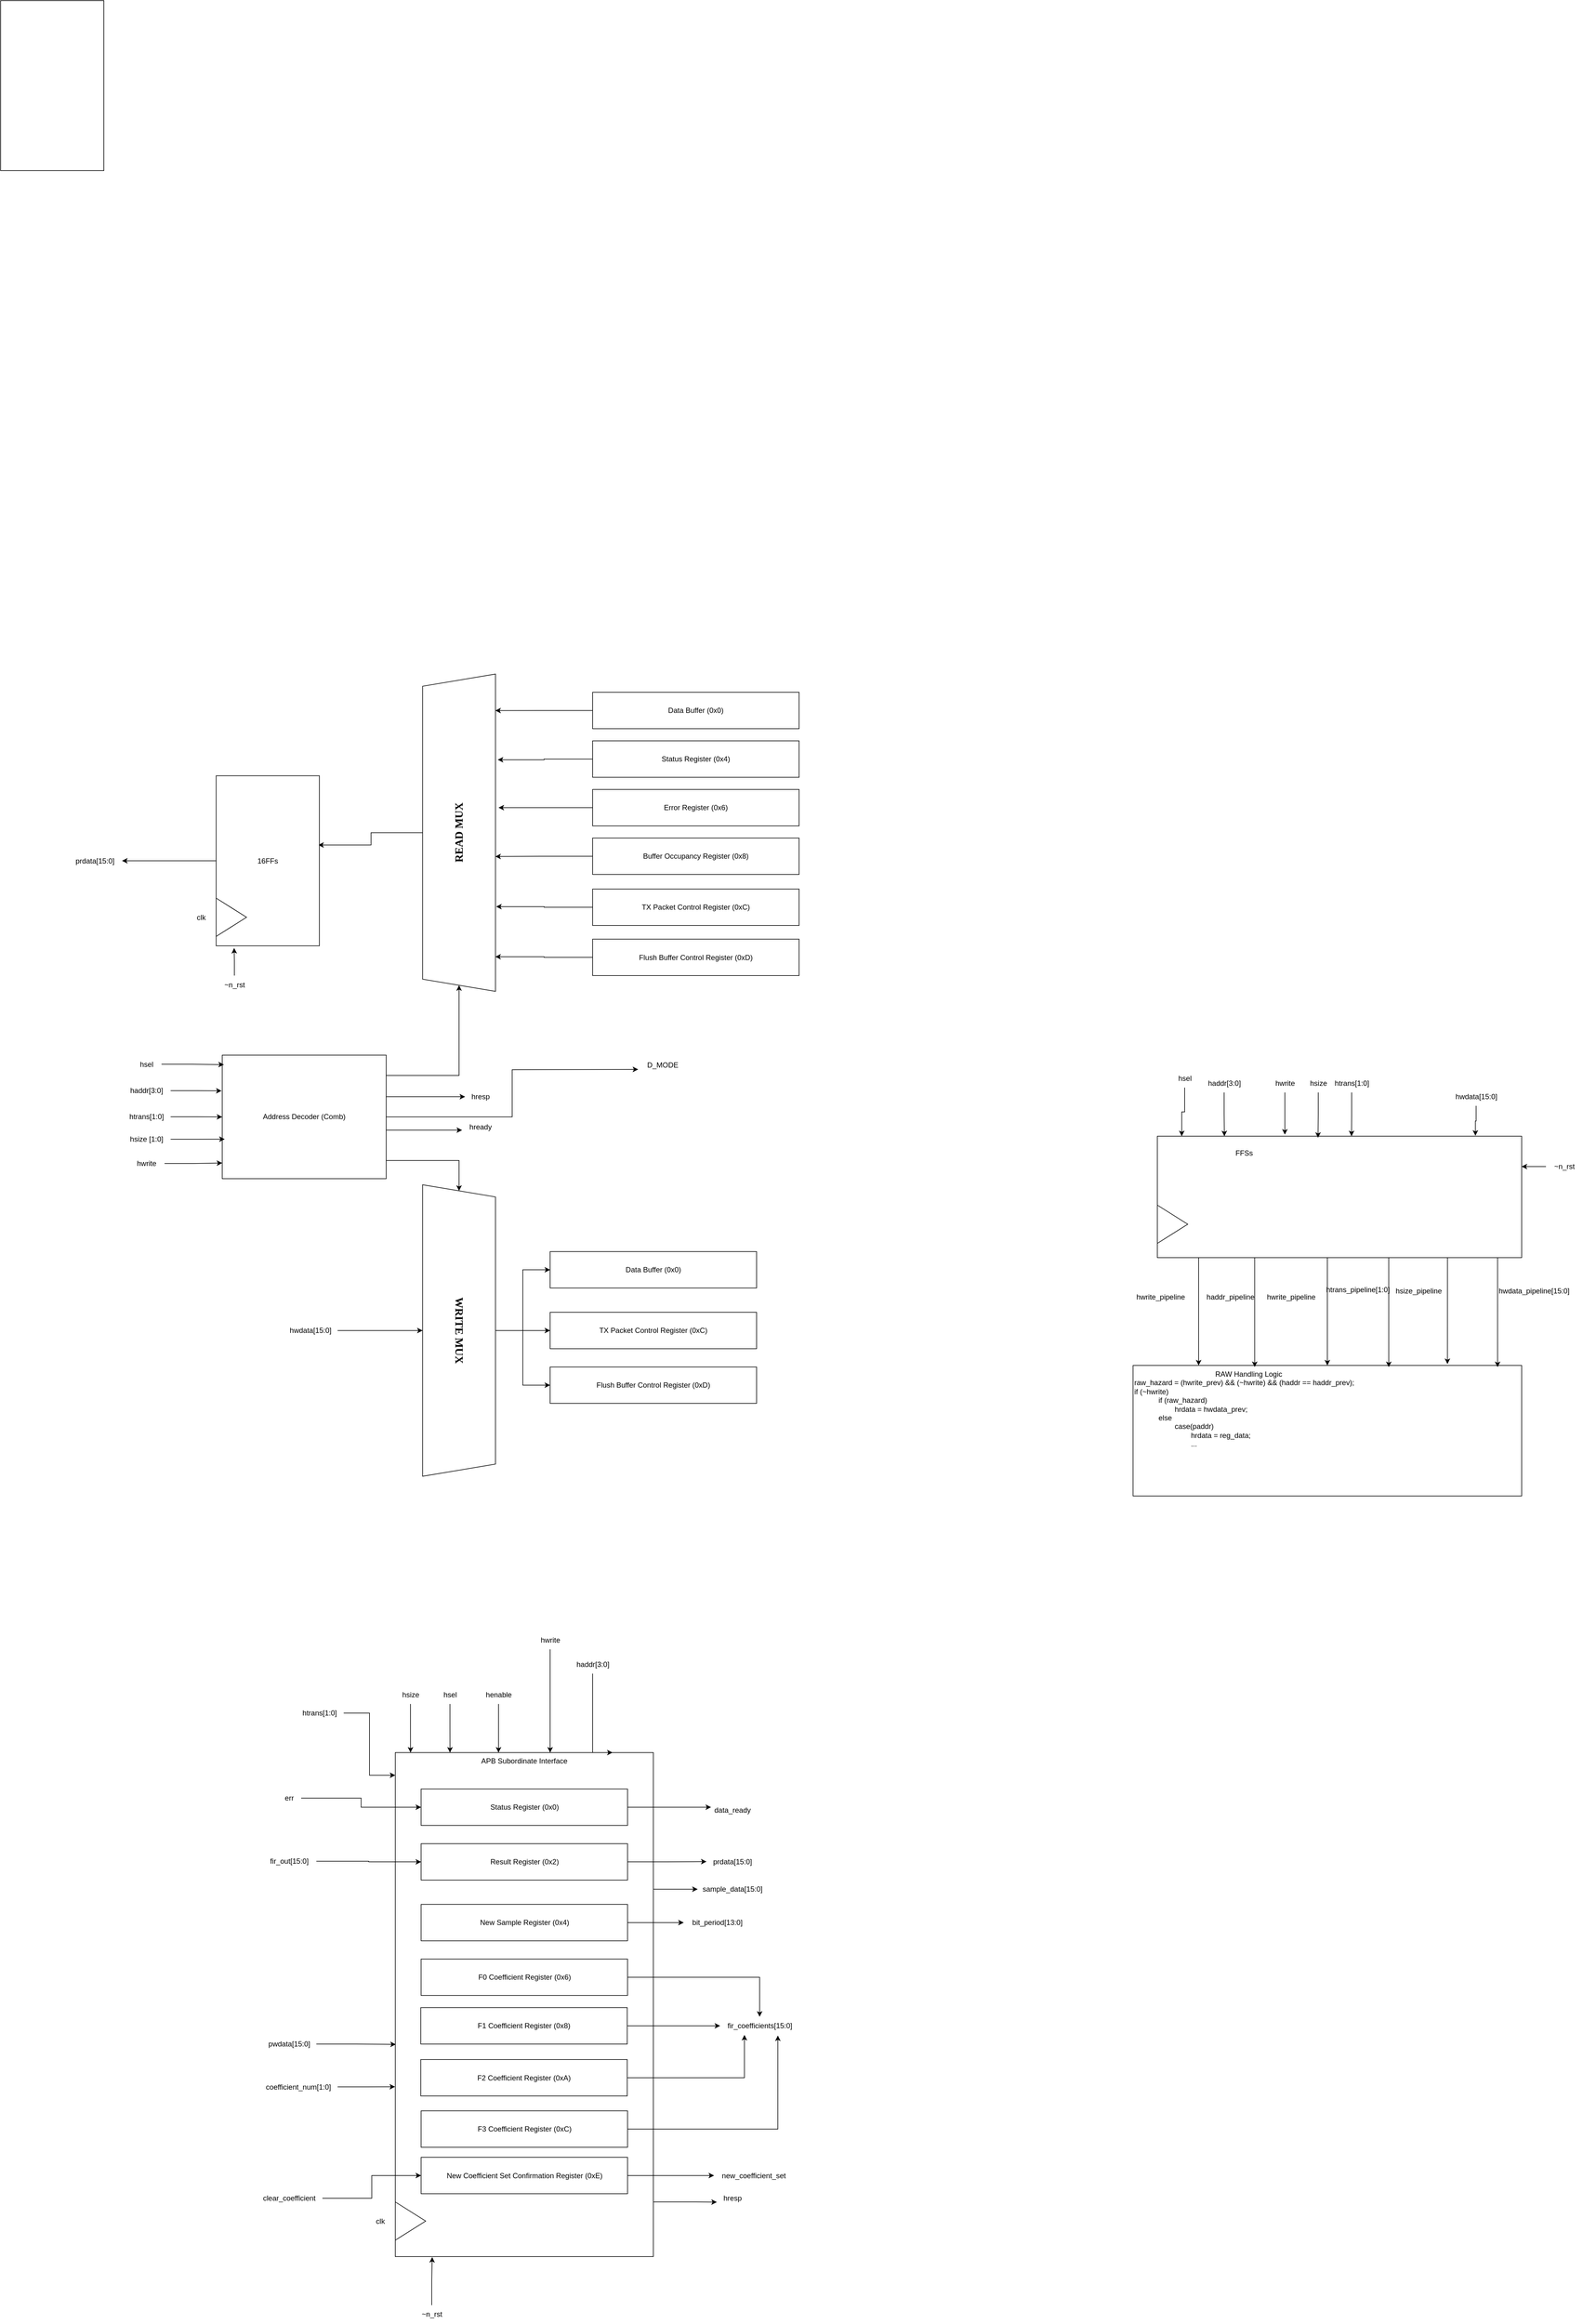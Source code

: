 <mxfile version="26.2.12">
  <diagram name="Page-1" id="CIUqX_opJBH0Y3FECrZX">
    <mxGraphModel dx="4217" dy="3662" grid="1" gridSize="10" guides="1" tooltips="1" connect="1" arrows="1" fold="1" page="1" pageScale="1" pageWidth="850" pageHeight="1100" math="0" shadow="0">
      <root>
        <mxCell id="0" />
        <mxCell id="1" parent="0" />
        <mxCell id="G8CcJ22ZuUgv6Y2YNMi4-1" value="clk" style="text;html=1;align=center;verticalAlign=middle;resizable=0;points=[];autosize=1;strokeColor=none;fillColor=none;" parent="1" vertex="1">
          <mxGeometry x="-1695" y="1971.5" width="40" height="30" as="geometry" />
        </mxCell>
        <mxCell id="G8CcJ22ZuUgv6Y2YNMi4-2" value="~n_rst" style="text;html=1;align=center;verticalAlign=middle;resizable=0;points=[];autosize=1;strokeColor=none;fillColor=none;" parent="1" vertex="1">
          <mxGeometry x="-1620" y="2125" width="60" height="30" as="geometry" />
        </mxCell>
        <mxCell id="G8CcJ22ZuUgv6Y2YNMi4-3" value="&lt;div&gt;APB Subordinate Interface&lt;/div&gt;" style="rounded=0;whiteSpace=wrap;html=1;align=center;verticalAlign=top;" parent="1" vertex="1">
          <mxGeometry x="-1650" y="1215" width="425" height="830" as="geometry" />
        </mxCell>
        <mxCell id="G8CcJ22ZuUgv6Y2YNMi4-4" value="" style="triangle;whiteSpace=wrap;html=1;" parent="1" vertex="1">
          <mxGeometry x="-1650" y="1955" width="50" height="63" as="geometry" />
        </mxCell>
        <mxCell id="G8CcJ22ZuUgv6Y2YNMi4-5" style="edgeStyle=orthogonalEdgeStyle;rounded=0;orthogonalLoop=1;jettySize=auto;html=1;entryX=0.143;entryY=1.001;entryDx=0;entryDy=0;entryPerimeter=0;" parent="1" source="G8CcJ22ZuUgv6Y2YNMi4-2" target="G8CcJ22ZuUgv6Y2YNMi4-3" edge="1">
          <mxGeometry relative="1" as="geometry" />
        </mxCell>
        <mxCell id="G8CcJ22ZuUgv6Y2YNMi4-6" value="Status Register (0x0)" style="rounded=0;whiteSpace=wrap;html=1;" parent="1" vertex="1">
          <mxGeometry x="-1607.5" y="1275" width="340" height="60" as="geometry" />
        </mxCell>
        <mxCell id="G8CcJ22ZuUgv6Y2YNMi4-7" value="Result Register (0x2)" style="rounded=0;whiteSpace=wrap;html=1;" parent="1" vertex="1">
          <mxGeometry x="-1607.5" y="1365" width="340" height="60" as="geometry" />
        </mxCell>
        <mxCell id="G8CcJ22ZuUgv6Y2YNMi4-8" style="edgeStyle=orthogonalEdgeStyle;rounded=0;orthogonalLoop=1;jettySize=auto;html=1;" parent="1" source="G8CcJ22ZuUgv6Y2YNMi4-9" target="G8CcJ22ZuUgv6Y2YNMi4-26" edge="1">
          <mxGeometry relative="1" as="geometry" />
        </mxCell>
        <mxCell id="G8CcJ22ZuUgv6Y2YNMi4-9" value="New Sample Register (0x4)" style="rounded=0;whiteSpace=wrap;html=1;" parent="1" vertex="1">
          <mxGeometry x="-1607.5" y="1465" width="340" height="60" as="geometry" />
        </mxCell>
        <mxCell id="G8CcJ22ZuUgv6Y2YNMi4-10" style="edgeStyle=orthogonalEdgeStyle;rounded=0;orthogonalLoop=1;jettySize=auto;html=1;" parent="1" source="G8CcJ22ZuUgv6Y2YNMi4-11" target="G8CcJ22ZuUgv6Y2YNMi4-27" edge="1">
          <mxGeometry relative="1" as="geometry" />
        </mxCell>
        <mxCell id="G8CcJ22ZuUgv6Y2YNMi4-11" value="F0 Coefficient Register (0x6)" style="rounded=0;whiteSpace=wrap;html=1;" parent="1" vertex="1">
          <mxGeometry x="-1607.5" y="1555" width="340" height="60" as="geometry" />
        </mxCell>
        <mxCell id="G8CcJ22ZuUgv6Y2YNMi4-12" style="edgeStyle=orthogonalEdgeStyle;rounded=0;orthogonalLoop=1;jettySize=auto;html=1;entryX=0;entryY=0.5;entryDx=0;entryDy=0;" parent="1" source="G8CcJ22ZuUgv6Y2YNMi4-13" target="G8CcJ22ZuUgv6Y2YNMi4-6" edge="1">
          <mxGeometry relative="1" as="geometry" />
        </mxCell>
        <mxCell id="G8CcJ22ZuUgv6Y2YNMi4-13" value="err" style="text;html=1;align=center;verticalAlign=middle;resizable=0;points=[];autosize=1;strokeColor=none;fillColor=none;" parent="1" vertex="1">
          <mxGeometry x="-1845" y="1275" width="40" height="30" as="geometry" />
        </mxCell>
        <mxCell id="G8CcJ22ZuUgv6Y2YNMi4-14" value="sample_data[15:0]" style="text;html=1;align=center;verticalAlign=middle;resizable=0;points=[];autosize=1;strokeColor=none;fillColor=none;" parent="1" vertex="1">
          <mxGeometry x="-1155" y="1425" width="120" height="30" as="geometry" />
        </mxCell>
        <mxCell id="G8CcJ22ZuUgv6Y2YNMi4-15" style="edgeStyle=orthogonalEdgeStyle;rounded=0;orthogonalLoop=1;jettySize=auto;html=1;entryX=0;entryY=0.5;entryDx=0;entryDy=0;" parent="1" source="G8CcJ22ZuUgv6Y2YNMi4-47" target="G8CcJ22ZuUgv6Y2YNMi4-7" edge="1">
          <mxGeometry relative="1" as="geometry">
            <mxPoint x="-1765" y="1410" as="sourcePoint" />
            <mxPoint x="-1685" y="1395" as="targetPoint" />
            <Array as="points" />
          </mxGeometry>
        </mxCell>
        <mxCell id="G8CcJ22ZuUgv6Y2YNMi4-16" value="hsel" style="text;html=1;align=center;verticalAlign=middle;resizable=0;points=[];autosize=1;strokeColor=none;fillColor=none;" parent="1" vertex="1">
          <mxGeometry x="-1585" y="1105" width="50" height="30" as="geometry" />
        </mxCell>
        <mxCell id="G8CcJ22ZuUgv6Y2YNMi4-17" value="haddr[3:0]" style="text;html=1;align=center;verticalAlign=middle;resizable=0;points=[];autosize=1;strokeColor=none;fillColor=none;" parent="1" vertex="1">
          <mxGeometry x="-1365" y="1055" width="80" height="30" as="geometry" />
        </mxCell>
        <mxCell id="G8CcJ22ZuUgv6Y2YNMi4-18" style="edgeStyle=orthogonalEdgeStyle;rounded=0;orthogonalLoop=1;jettySize=auto;html=1;" parent="1" source="G8CcJ22ZuUgv6Y2YNMi4-19" target="G8CcJ22ZuUgv6Y2YNMi4-3" edge="1">
          <mxGeometry relative="1" as="geometry">
            <Array as="points">
              <mxPoint x="-1480" y="1195" />
              <mxPoint x="-1480" y="1195" />
            </Array>
          </mxGeometry>
        </mxCell>
        <mxCell id="G8CcJ22ZuUgv6Y2YNMi4-19" value="henable" style="text;html=1;align=center;verticalAlign=middle;resizable=0;points=[];autosize=1;strokeColor=none;fillColor=none;" parent="1" vertex="1">
          <mxGeometry x="-1515" y="1105" width="70" height="30" as="geometry" />
        </mxCell>
        <mxCell id="G8CcJ22ZuUgv6Y2YNMi4-20" style="edgeStyle=orthogonalEdgeStyle;rounded=0;orthogonalLoop=1;jettySize=auto;html=1;" parent="1" source="G8CcJ22ZuUgv6Y2YNMi4-21" target="G8CcJ22ZuUgv6Y2YNMi4-3" edge="1">
          <mxGeometry relative="1" as="geometry">
            <Array as="points">
              <mxPoint x="-1395" y="1205" />
              <mxPoint x="-1395" y="1205" />
            </Array>
          </mxGeometry>
        </mxCell>
        <mxCell id="G8CcJ22ZuUgv6Y2YNMi4-21" value="hwrite" style="text;html=1;align=center;verticalAlign=middle;resizable=0;points=[];autosize=1;strokeColor=none;fillColor=none;" parent="1" vertex="1">
          <mxGeometry x="-1425" y="1015" width="60" height="30" as="geometry" />
        </mxCell>
        <mxCell id="G8CcJ22ZuUgv6Y2YNMi4-22" value="pwdata[15:0]" style="text;html=1;align=center;verticalAlign=middle;resizable=0;points=[];autosize=1;strokeColor=none;fillColor=none;" parent="1" vertex="1">
          <mxGeometry x="-1870" y="1680" width="90" height="30" as="geometry" />
        </mxCell>
        <mxCell id="G8CcJ22ZuUgv6Y2YNMi4-23" value="prdata[15:0]" style="text;html=1;align=center;verticalAlign=middle;resizable=0;points=[];autosize=1;strokeColor=none;fillColor=none;" parent="1" vertex="1">
          <mxGeometry x="-1140" y="1380" width="90" height="30" as="geometry" />
        </mxCell>
        <mxCell id="G8CcJ22ZuUgv6Y2YNMi4-24" value="hresp" style="text;html=1;align=center;verticalAlign=middle;resizable=0;points=[];autosize=1;strokeColor=none;fillColor=none;" parent="1" vertex="1">
          <mxGeometry x="-1120" y="1934" width="50" height="30" as="geometry" />
        </mxCell>
        <mxCell id="G8CcJ22ZuUgv6Y2YNMi4-25" value="data_ready" style="text;html=1;align=center;verticalAlign=middle;resizable=0;points=[];autosize=1;strokeColor=none;fillColor=none;" parent="1" vertex="1">
          <mxGeometry x="-1135" y="1295" width="80" height="30" as="geometry" />
        </mxCell>
        <mxCell id="G8CcJ22ZuUgv6Y2YNMi4-26" value="bit_period[13:0]" style="text;html=1;align=center;verticalAlign=middle;resizable=0;points=[];autosize=1;strokeColor=none;fillColor=none;" parent="1" vertex="1">
          <mxGeometry x="-1175" y="1480" width="110" height="30" as="geometry" />
        </mxCell>
        <mxCell id="G8CcJ22ZuUgv6Y2YNMi4-27" value="fir_coefficients[15:0]" style="text;html=1;align=center;verticalAlign=middle;resizable=0;points=[];autosize=1;strokeColor=none;fillColor=none;" parent="1" vertex="1">
          <mxGeometry x="-1115" y="1650" width="130" height="30" as="geometry" />
        </mxCell>
        <mxCell id="G8CcJ22ZuUgv6Y2YNMi4-28" style="edgeStyle=orthogonalEdgeStyle;rounded=0;orthogonalLoop=1;jettySize=auto;html=1;entryX=0.842;entryY=0;entryDx=0;entryDy=0;entryPerimeter=0;" parent="1" source="G8CcJ22ZuUgv6Y2YNMi4-17" target="G8CcJ22ZuUgv6Y2YNMi4-3" edge="1">
          <mxGeometry relative="1" as="geometry">
            <Array as="points">
              <mxPoint x="-1325" y="1215" />
            </Array>
          </mxGeometry>
        </mxCell>
        <mxCell id="G8CcJ22ZuUgv6Y2YNMi4-29" style="edgeStyle=orthogonalEdgeStyle;rounded=0;orthogonalLoop=1;jettySize=auto;html=1;entryX=0.212;entryY=0;entryDx=0;entryDy=0;entryPerimeter=0;" parent="1" source="G8CcJ22ZuUgv6Y2YNMi4-16" target="G8CcJ22ZuUgv6Y2YNMi4-3" edge="1">
          <mxGeometry relative="1" as="geometry" />
        </mxCell>
        <mxCell id="G8CcJ22ZuUgv6Y2YNMi4-30" style="edgeStyle=orthogonalEdgeStyle;rounded=0;orthogonalLoop=1;jettySize=auto;html=1;exitX=1;exitY=0.5;exitDx=0;exitDy=0;entryX=0.063;entryY=0.333;entryDx=0;entryDy=0;entryPerimeter=0;" parent="1" source="G8CcJ22ZuUgv6Y2YNMi4-6" target="G8CcJ22ZuUgv6Y2YNMi4-25" edge="1">
          <mxGeometry relative="1" as="geometry">
            <mxPoint x="-1267.5" y="1675" as="sourcePoint" />
          </mxGeometry>
        </mxCell>
        <mxCell id="G8CcJ22ZuUgv6Y2YNMi4-31" style="edgeStyle=orthogonalEdgeStyle;rounded=0;orthogonalLoop=1;jettySize=auto;html=1;exitX=1;exitY=1;exitDx=0;exitDy=0;entryX=-0.009;entryY=0.71;entryDx=0;entryDy=0;entryPerimeter=0;" parent="1" source="G8CcJ22ZuUgv6Y2YNMi4-3" target="G8CcJ22ZuUgv6Y2YNMi4-24" edge="1">
          <mxGeometry relative="1" as="geometry">
            <Array as="points">
              <mxPoint x="-1225" y="1955" />
              <mxPoint x="-1155" y="1955" />
            </Array>
          </mxGeometry>
        </mxCell>
        <mxCell id="G8CcJ22ZuUgv6Y2YNMi4-32" style="edgeStyle=orthogonalEdgeStyle;rounded=0;orthogonalLoop=1;jettySize=auto;html=1;exitX=1;exitY=0.5;exitDx=0;exitDy=0;entryX=0.028;entryY=0.486;entryDx=0;entryDy=0;entryPerimeter=0;" parent="1" source="G8CcJ22ZuUgv6Y2YNMi4-7" target="G8CcJ22ZuUgv6Y2YNMi4-23" edge="1">
          <mxGeometry relative="1" as="geometry" />
        </mxCell>
        <mxCell id="G8CcJ22ZuUgv6Y2YNMi4-33" style="edgeStyle=orthogonalEdgeStyle;rounded=0;orthogonalLoop=1;jettySize=auto;html=1;" parent="1" source="G8CcJ22ZuUgv6Y2YNMi4-34" target="G8CcJ22ZuUgv6Y2YNMi4-27" edge="1">
          <mxGeometry relative="1" as="geometry" />
        </mxCell>
        <mxCell id="G8CcJ22ZuUgv6Y2YNMi4-34" value="F1 Coefficient Register (0x8)" style="rounded=0;whiteSpace=wrap;html=1;" parent="1" vertex="1">
          <mxGeometry x="-1608" y="1635" width="340" height="60" as="geometry" />
        </mxCell>
        <mxCell id="G8CcJ22ZuUgv6Y2YNMi4-35" style="edgeStyle=orthogonalEdgeStyle;rounded=0;orthogonalLoop=1;jettySize=auto;html=1;" parent="1" source="G8CcJ22ZuUgv6Y2YNMi4-36" target="G8CcJ22ZuUgv6Y2YNMi4-27" edge="1">
          <mxGeometry relative="1" as="geometry">
            <mxPoint x="-1085" y="1685" as="targetPoint" />
            <Array as="points">
              <mxPoint x="-1075" y="1751" />
            </Array>
          </mxGeometry>
        </mxCell>
        <mxCell id="G8CcJ22ZuUgv6Y2YNMi4-36" value="F2 Coefficient Register (0xA)" style="rounded=0;whiteSpace=wrap;html=1;" parent="1" vertex="1">
          <mxGeometry x="-1608" y="1720.5" width="340" height="60" as="geometry" />
        </mxCell>
        <mxCell id="G8CcJ22ZuUgv6Y2YNMi4-37" value="F3 Coefficient Register (0xC)" style="rounded=0;whiteSpace=wrap;html=1;" parent="1" vertex="1">
          <mxGeometry x="-1607.5" y="1805" width="340" height="60" as="geometry" />
        </mxCell>
        <mxCell id="G8CcJ22ZuUgv6Y2YNMi4-38" style="edgeStyle=orthogonalEdgeStyle;rounded=0;orthogonalLoop=1;jettySize=auto;html=1;" parent="1" source="G8CcJ22ZuUgv6Y2YNMi4-39" target="G8CcJ22ZuUgv6Y2YNMi4-51" edge="1">
          <mxGeometry relative="1" as="geometry">
            <mxPoint x="-1135" y="1911.5" as="targetPoint" />
          </mxGeometry>
        </mxCell>
        <mxCell id="G8CcJ22ZuUgv6Y2YNMi4-39" value="New Coefficient Set Confirmation Register (0xE)" style="rounded=0;whiteSpace=wrap;html=1;" parent="1" vertex="1">
          <mxGeometry x="-1607.5" y="1881.5" width="340" height="60" as="geometry" />
        </mxCell>
        <mxCell id="G8CcJ22ZuUgv6Y2YNMi4-40" value="hsize" style="text;html=1;align=center;verticalAlign=middle;resizable=0;points=[];autosize=1;strokeColor=none;fillColor=none;" parent="1" vertex="1">
          <mxGeometry x="-1650" y="1105" width="50" height="30" as="geometry" />
        </mxCell>
        <mxCell id="G8CcJ22ZuUgv6Y2YNMi4-41" style="edgeStyle=orthogonalEdgeStyle;rounded=0;orthogonalLoop=1;jettySize=auto;html=1;entryX=0.059;entryY=0;entryDx=0;entryDy=0;entryPerimeter=0;" parent="1" source="G8CcJ22ZuUgv6Y2YNMi4-40" target="G8CcJ22ZuUgv6Y2YNMi4-3" edge="1">
          <mxGeometry relative="1" as="geometry" />
        </mxCell>
        <mxCell id="G8CcJ22ZuUgv6Y2YNMi4-42" value="htrans[1:0]" style="text;html=1;align=center;verticalAlign=middle;resizable=0;points=[];autosize=1;strokeColor=none;fillColor=none;" parent="1" vertex="1">
          <mxGeometry x="-1815" y="1135" width="80" height="30" as="geometry" />
        </mxCell>
        <mxCell id="G8CcJ22ZuUgv6Y2YNMi4-43" style="edgeStyle=orthogonalEdgeStyle;rounded=0;orthogonalLoop=1;jettySize=auto;html=1;entryX=0;entryY=0.045;entryDx=0;entryDy=0;entryPerimeter=0;" parent="1" source="G8CcJ22ZuUgv6Y2YNMi4-42" target="G8CcJ22ZuUgv6Y2YNMi4-3" edge="1">
          <mxGeometry relative="1" as="geometry" />
        </mxCell>
        <mxCell id="G8CcJ22ZuUgv6Y2YNMi4-46" style="edgeStyle=orthogonalEdgeStyle;rounded=0;orthogonalLoop=1;jettySize=auto;html=1;entryX=0.731;entryY=1.033;entryDx=0;entryDy=0;entryPerimeter=0;" parent="1" source="G8CcJ22ZuUgv6Y2YNMi4-37" target="G8CcJ22ZuUgv6Y2YNMi4-27" edge="1">
          <mxGeometry relative="1" as="geometry" />
        </mxCell>
        <mxCell id="G8CcJ22ZuUgv6Y2YNMi4-47" value="fir_out[15:0]" style="text;html=1;align=center;verticalAlign=middle;resizable=0;points=[];autosize=1;strokeColor=none;fillColor=none;" parent="1" vertex="1">
          <mxGeometry x="-1870" y="1379" width="90" height="30" as="geometry" />
        </mxCell>
        <mxCell id="G8CcJ22ZuUgv6Y2YNMi4-48" value="coefficient_num[1:0]" style="text;html=1;align=center;verticalAlign=middle;resizable=0;points=[];autosize=1;strokeColor=none;fillColor=none;" parent="1" vertex="1">
          <mxGeometry x="-1875" y="1750.5" width="130" height="30" as="geometry" />
        </mxCell>
        <mxCell id="G8CcJ22ZuUgv6Y2YNMi4-49" style="edgeStyle=orthogonalEdgeStyle;rounded=0;orthogonalLoop=1;jettySize=auto;html=1;entryX=0;entryY=0.5;entryDx=0;entryDy=0;" parent="1" source="G8CcJ22ZuUgv6Y2YNMi4-50" target="G8CcJ22ZuUgv6Y2YNMi4-39" edge="1">
          <mxGeometry relative="1" as="geometry" />
        </mxCell>
        <mxCell id="G8CcJ22ZuUgv6Y2YNMi4-50" value="clear_coefficient" style="text;html=1;align=center;verticalAlign=middle;resizable=0;points=[];autosize=1;strokeColor=none;fillColor=none;" parent="1" vertex="1">
          <mxGeometry x="-1880" y="1934" width="110" height="30" as="geometry" />
        </mxCell>
        <mxCell id="G8CcJ22ZuUgv6Y2YNMi4-51" value="new_coefficient_set" style="text;html=1;align=center;verticalAlign=middle;resizable=0;points=[];autosize=1;strokeColor=none;fillColor=none;" parent="1" vertex="1">
          <mxGeometry x="-1125" y="1896.5" width="130" height="30" as="geometry" />
        </mxCell>
        <mxCell id="G8CcJ22ZuUgv6Y2YNMi4-52" style="edgeStyle=orthogonalEdgeStyle;rounded=0;orthogonalLoop=1;jettySize=auto;html=1;entryX=-0.001;entryY=0.663;entryDx=0;entryDy=0;entryPerimeter=0;" parent="1" source="G8CcJ22ZuUgv6Y2YNMi4-48" target="G8CcJ22ZuUgv6Y2YNMi4-3" edge="1">
          <mxGeometry relative="1" as="geometry" />
        </mxCell>
        <mxCell id="G8CcJ22ZuUgv6Y2YNMi4-53" style="edgeStyle=orthogonalEdgeStyle;rounded=0;orthogonalLoop=1;jettySize=auto;html=1;entryX=0.002;entryY=0.579;entryDx=0;entryDy=0;entryPerimeter=0;" parent="1" source="G8CcJ22ZuUgv6Y2YNMi4-22" target="G8CcJ22ZuUgv6Y2YNMi4-3" edge="1">
          <mxGeometry relative="1" as="geometry" />
        </mxCell>
        <mxCell id="G8CcJ22ZuUgv6Y2YNMi4-54" style="edgeStyle=orthogonalEdgeStyle;rounded=0;orthogonalLoop=1;jettySize=auto;html=1;exitX=1;exitY=0.25;exitDx=0;exitDy=0;entryX=0.025;entryY=0.5;entryDx=0;entryDy=0;entryPerimeter=0;" parent="1" source="G8CcJ22ZuUgv6Y2YNMi4-3" target="G8CcJ22ZuUgv6Y2YNMi4-14" edge="1">
          <mxGeometry relative="1" as="geometry">
            <Array as="points">
              <mxPoint x="-1225" y="1440" />
            </Array>
          </mxGeometry>
        </mxCell>
        <mxCell id="G8CcJ22ZuUgv6Y2YNMi4-55" value="&lt;span style=&quot;white-space: pre;&quot;&gt;&#x9;&lt;/span&gt;&lt;span style=&quot;white-space: pre;&quot;&gt;&#x9;&lt;/span&gt;&lt;span style=&quot;white-space: pre;&quot;&gt;&#x9;&lt;/span&gt;&lt;span style=&quot;white-space: pre;&quot;&gt;&#x9;&lt;/span&gt;&lt;span style=&quot;white-space: pre;&quot;&gt;&#x9;&lt;/span&gt;RAW Handling Logic&lt;div&gt;raw_hazard = (hwrite_prev) &amp;amp;&amp;amp; (~hwrite) &amp;amp;&amp;amp; (haddr == haddr_prev);&lt;br&gt;&lt;/div&gt;&lt;div&gt;if (~hwrite)&lt;/div&gt;&lt;blockquote style=&quot;margin: 0 0 0 40px; border: none; padding: 0px;&quot;&gt;&lt;div&gt;if (raw_hazard)&lt;/div&gt;&lt;div&gt;&lt;span style=&quot;white-space: pre;&quot;&gt;&#x9;&lt;/span&gt;hrdata = hwdata_prev;&lt;/div&gt;&lt;div&gt;else&amp;nbsp;&lt;/div&gt;&lt;div&gt;&lt;span style=&quot;white-space: pre;&quot;&gt;&#x9;&lt;/span&gt;case(paddr)&amp;nbsp;&lt;/div&gt;&lt;div&gt;&lt;span style=&quot;white-space: pre;&quot;&gt;&#x9;&lt;/span&gt;&lt;span style=&quot;white-space: pre;&quot;&gt;&#x9;&lt;/span&gt;hrdata = reg_data;&lt;br&gt;&lt;/div&gt;&lt;div&gt;&lt;span style=&quot;white-space: pre;&quot;&gt;&#x9;&lt;/span&gt;&lt;span style=&quot;white-space: pre;&quot;&gt;&#x9;&lt;/span&gt;...&lt;br&gt;&lt;/div&gt;&lt;/blockquote&gt;" style="rounded=0;whiteSpace=wrap;html=1;verticalAlign=top;align=left;" parent="1" vertex="1">
          <mxGeometry x="-435" y="577.5" width="640" height="215" as="geometry" />
        </mxCell>
        <mxCell id="G8CcJ22ZuUgv6Y2YNMi4-56" style="edgeStyle=orthogonalEdgeStyle;rounded=0;orthogonalLoop=1;jettySize=auto;html=1;exitX=0.25;exitY=1;exitDx=0;exitDy=0;" parent="1" source="G8CcJ22ZuUgv6Y2YNMi4-58" target="G8CcJ22ZuUgv6Y2YNMi4-55" edge="1">
          <mxGeometry relative="1" as="geometry">
            <Array as="points">
              <mxPoint x="-327" y="400" />
            </Array>
          </mxGeometry>
        </mxCell>
        <mxCell id="G8CcJ22ZuUgv6Y2YNMi4-57" style="edgeStyle=orthogonalEdgeStyle;rounded=0;orthogonalLoop=1;jettySize=auto;html=1;exitX=0.5;exitY=1;exitDx=0;exitDy=0;entryX=0.5;entryY=0;entryDx=0;entryDy=0;" parent="1" source="G8CcJ22ZuUgv6Y2YNMi4-58" target="G8CcJ22ZuUgv6Y2YNMi4-55" edge="1">
          <mxGeometry relative="1" as="geometry">
            <Array as="points">
              <mxPoint x="-115" y="400" />
            </Array>
          </mxGeometry>
        </mxCell>
        <mxCell id="G8CcJ22ZuUgv6Y2YNMi4-58" value="&lt;span style=&quot;white-space: pre;&quot;&gt;&#x9;&lt;/span&gt;&lt;div&gt;&lt;span style=&quot;white-space: pre;&quot;&gt;&#x9;&lt;/span&gt;&lt;span style=&quot;white-space: pre;&quot;&gt;&#x9;&lt;/span&gt;&amp;nbsp; &amp;nbsp; &amp;nbsp; &amp;nbsp; &amp;nbsp; &amp;nbsp; &amp;nbsp; &amp;nbsp; &amp;nbsp; &amp;nbsp; &amp;nbsp; FFSs&lt;div&gt;&lt;span style=&quot;white-space: pre;&quot;&gt;&#x9;&lt;/span&gt;&lt;br&gt;&lt;/div&gt;&lt;/div&gt;" style="rounded=0;whiteSpace=wrap;html=1;verticalAlign=top;align=left;" parent="1" vertex="1">
          <mxGeometry x="-395" y="200" width="600" height="200" as="geometry" />
        </mxCell>
        <mxCell id="G8CcJ22ZuUgv6Y2YNMi4-59" value="" style="triangle;whiteSpace=wrap;html=1;" parent="1" vertex="1">
          <mxGeometry x="-395" y="313.5" width="50" height="63" as="geometry" />
        </mxCell>
        <mxCell id="G8CcJ22ZuUgv6Y2YNMi4-60" style="edgeStyle=orthogonalEdgeStyle;rounded=0;orthogonalLoop=1;jettySize=auto;html=1;entryX=1;entryY=0.25;entryDx=0;entryDy=0;" parent="1" source="G8CcJ22ZuUgv6Y2YNMi4-61" target="G8CcJ22ZuUgv6Y2YNMi4-58" edge="1">
          <mxGeometry relative="1" as="geometry">
            <mxPoint x="16" y="204.5" as="targetPoint" />
          </mxGeometry>
        </mxCell>
        <mxCell id="G8CcJ22ZuUgv6Y2YNMi4-61" value="~n_rst" style="text;html=1;align=center;verticalAlign=middle;resizable=0;points=[];autosize=1;strokeColor=none;fillColor=none;" parent="1" vertex="1">
          <mxGeometry x="245" y="235" width="60" height="30" as="geometry" />
        </mxCell>
        <mxCell id="G8CcJ22ZuUgv6Y2YNMi4-62" style="edgeStyle=orthogonalEdgeStyle;rounded=0;orthogonalLoop=1;jettySize=auto;html=1;exitX=0.75;exitY=1;exitDx=0;exitDy=0;entryX=0.313;entryY=0.012;entryDx=0;entryDy=0;entryPerimeter=0;" parent="1" source="G8CcJ22ZuUgv6Y2YNMi4-58" target="G8CcJ22ZuUgv6Y2YNMi4-55" edge="1">
          <mxGeometry relative="1" as="geometry">
            <mxPoint x="-235" y="568" as="targetPoint" />
            <Array as="points">
              <mxPoint x="-235" y="400" />
            </Array>
          </mxGeometry>
        </mxCell>
        <mxCell id="G8CcJ22ZuUgv6Y2YNMi4-63" value="hwrite_pipeline" style="text;html=1;align=center;verticalAlign=middle;resizable=0;points=[];autosize=1;strokeColor=none;fillColor=none;" parent="1" vertex="1">
          <mxGeometry x="-440" y="450" width="100" height="30" as="geometry" />
        </mxCell>
        <mxCell id="G8CcJ22ZuUgv6Y2YNMi4-64" value="haddr_pipeline" style="text;html=1;align=center;verticalAlign=middle;resizable=0;points=[];autosize=1;strokeColor=none;fillColor=none;" parent="1" vertex="1">
          <mxGeometry x="-325" y="450" width="100" height="30" as="geometry" />
        </mxCell>
        <mxCell id="G8CcJ22ZuUgv6Y2YNMi4-65" style="edgeStyle=orthogonalEdgeStyle;rounded=0;orthogonalLoop=1;jettySize=auto;html=1;entryX=0.873;entryY=-0.004;entryDx=0;entryDy=0;entryPerimeter=0;" parent="1" source="G8CcJ22ZuUgv6Y2YNMi4-66" target="G8CcJ22ZuUgv6Y2YNMi4-58" edge="1">
          <mxGeometry relative="1" as="geometry">
            <mxPoint x="-135" y="190" as="targetPoint" />
          </mxGeometry>
        </mxCell>
        <mxCell id="G8CcJ22ZuUgv6Y2YNMi4-66" value="hwdata[15:0]" style="text;html=1;align=center;verticalAlign=middle;resizable=0;points=[];autosize=1;strokeColor=none;fillColor=none;" parent="1" vertex="1">
          <mxGeometry x="85" y="120" width="90" height="30" as="geometry" />
        </mxCell>
        <mxCell id="G8CcJ22ZuUgv6Y2YNMi4-67" style="edgeStyle=orthogonalEdgeStyle;rounded=0;orthogonalLoop=1;jettySize=auto;html=1;exitX=0.75;exitY=1;exitDx=0;exitDy=0;entryX=0.938;entryY=0.013;entryDx=0;entryDy=0;entryPerimeter=0;" parent="1" source="G8CcJ22ZuUgv6Y2YNMi4-58" target="G8CcJ22ZuUgv6Y2YNMi4-55" edge="1">
          <mxGeometry relative="1" as="geometry">
            <mxPoint x="165" y="560" as="targetPoint" />
            <Array as="points">
              <mxPoint x="165" y="400" />
            </Array>
          </mxGeometry>
        </mxCell>
        <mxCell id="G8CcJ22ZuUgv6Y2YNMi4-68" value="hwdata_pipeline[15:0]" style="text;html=1;align=center;verticalAlign=middle;resizable=0;points=[];autosize=1;strokeColor=none;fillColor=none;" parent="1" vertex="1">
          <mxGeometry x="155" y="440" width="140" height="30" as="geometry" />
        </mxCell>
        <mxCell id="G8CcJ22ZuUgv6Y2YNMi4-69" value="hsel" style="text;html=1;align=center;verticalAlign=middle;resizable=0;points=[];autosize=1;strokeColor=none;fillColor=none;" parent="1" vertex="1">
          <mxGeometry x="-375" y="90" width="50" height="30" as="geometry" />
        </mxCell>
        <mxCell id="G8CcJ22ZuUgv6Y2YNMi4-70" style="edgeStyle=orthogonalEdgeStyle;rounded=0;orthogonalLoop=1;jettySize=auto;html=1;entryX=0.067;entryY=0;entryDx=0;entryDy=0;entryPerimeter=0;" parent="1" source="G8CcJ22ZuUgv6Y2YNMi4-69" target="G8CcJ22ZuUgv6Y2YNMi4-58" edge="1">
          <mxGeometry relative="1" as="geometry" />
        </mxCell>
        <mxCell id="G8CcJ22ZuUgv6Y2YNMi4-71" value="haddr[3:0]" style="text;html=1;align=center;verticalAlign=middle;resizable=0;points=[];autosize=1;strokeColor=none;fillColor=none;" parent="1" vertex="1">
          <mxGeometry x="-325" y="98" width="80" height="30" as="geometry" />
        </mxCell>
        <mxCell id="G8CcJ22ZuUgv6Y2YNMi4-72" value="hwrite" style="text;html=1;align=center;verticalAlign=middle;resizable=0;points=[];autosize=1;strokeColor=none;fillColor=none;" parent="1" vertex="1">
          <mxGeometry x="-215" y="98" width="60" height="30" as="geometry" />
        </mxCell>
        <mxCell id="G8CcJ22ZuUgv6Y2YNMi4-73" value="hsize" style="text;html=1;align=center;verticalAlign=middle;resizable=0;points=[];autosize=1;strokeColor=none;fillColor=none;" parent="1" vertex="1">
          <mxGeometry x="-155" y="98" width="50" height="30" as="geometry" />
        </mxCell>
        <mxCell id="G8CcJ22ZuUgv6Y2YNMi4-74" value="htrans[1:0]" style="text;html=1;align=center;verticalAlign=middle;resizable=0;points=[];autosize=1;strokeColor=none;fillColor=none;" parent="1" vertex="1">
          <mxGeometry x="-115" y="98" width="80" height="30" as="geometry" />
        </mxCell>
        <mxCell id="G8CcJ22ZuUgv6Y2YNMi4-75" style="edgeStyle=orthogonalEdgeStyle;rounded=0;orthogonalLoop=1;jettySize=auto;html=1;entryX=0.533;entryY=0;entryDx=0;entryDy=0;entryPerimeter=0;" parent="1" source="G8CcJ22ZuUgv6Y2YNMi4-74" target="G8CcJ22ZuUgv6Y2YNMi4-58" edge="1">
          <mxGeometry relative="1" as="geometry" />
        </mxCell>
        <mxCell id="G8CcJ22ZuUgv6Y2YNMi4-76" style="edgeStyle=orthogonalEdgeStyle;rounded=0;orthogonalLoop=1;jettySize=auto;html=1;entryX=0.441;entryY=0.013;entryDx=0;entryDy=0;entryPerimeter=0;" parent="1" source="G8CcJ22ZuUgv6Y2YNMi4-73" target="G8CcJ22ZuUgv6Y2YNMi4-58" edge="1">
          <mxGeometry relative="1" as="geometry" />
        </mxCell>
        <mxCell id="G8CcJ22ZuUgv6Y2YNMi4-77" style="edgeStyle=orthogonalEdgeStyle;rounded=0;orthogonalLoop=1;jettySize=auto;html=1;entryX=0.35;entryY=-0.013;entryDx=0;entryDy=0;entryPerimeter=0;" parent="1" source="G8CcJ22ZuUgv6Y2YNMi4-72" target="G8CcJ22ZuUgv6Y2YNMi4-58" edge="1">
          <mxGeometry relative="1" as="geometry" />
        </mxCell>
        <mxCell id="G8CcJ22ZuUgv6Y2YNMi4-78" style="edgeStyle=orthogonalEdgeStyle;rounded=0;orthogonalLoop=1;jettySize=auto;html=1;entryX=0.184;entryY=0;entryDx=0;entryDy=0;entryPerimeter=0;" parent="1" source="G8CcJ22ZuUgv6Y2YNMi4-71" target="G8CcJ22ZuUgv6Y2YNMi4-58" edge="1">
          <mxGeometry relative="1" as="geometry" />
        </mxCell>
        <mxCell id="G8CcJ22ZuUgv6Y2YNMi4-79" value="hwrite_pipeline" style="text;html=1;align=center;verticalAlign=middle;resizable=0;points=[];autosize=1;strokeColor=none;fillColor=none;" parent="1" vertex="1">
          <mxGeometry x="-225" y="450" width="100" height="30" as="geometry" />
        </mxCell>
        <mxCell id="G8CcJ22ZuUgv6Y2YNMi4-80" value="htrans_pipeline[1:0]" style="text;html=1;align=center;verticalAlign=middle;resizable=0;points=[];autosize=1;strokeColor=none;fillColor=none;" parent="1" vertex="1">
          <mxGeometry x="-130" y="438" width="130" height="30" as="geometry" />
        </mxCell>
        <mxCell id="G8CcJ22ZuUgv6Y2YNMi4-81" style="edgeStyle=orthogonalEdgeStyle;rounded=0;orthogonalLoop=1;jettySize=auto;html=1;exitX=0.75;exitY=1;exitDx=0;exitDy=0;entryX=0.658;entryY=0.013;entryDx=0;entryDy=0;entryPerimeter=0;" parent="1" source="G8CcJ22ZuUgv6Y2YNMi4-58" target="G8CcJ22ZuUgv6Y2YNMi4-55" edge="1">
          <mxGeometry relative="1" as="geometry">
            <Array as="points">
              <mxPoint x="-14" y="400" />
            </Array>
          </mxGeometry>
        </mxCell>
        <mxCell id="G8CcJ22ZuUgv6Y2YNMi4-82" value="hsize_pipeline" style="text;html=1;align=center;verticalAlign=middle;resizable=0;points=[];autosize=1;strokeColor=none;fillColor=none;" parent="1" vertex="1">
          <mxGeometry x="-15" y="440" width="100" height="30" as="geometry" />
        </mxCell>
        <mxCell id="G8CcJ22ZuUgv6Y2YNMi4-83" style="edgeStyle=orthogonalEdgeStyle;rounded=0;orthogonalLoop=1;jettySize=auto;html=1;exitX=0.75;exitY=1;exitDx=0;exitDy=0;entryX=0.809;entryY=-0.011;entryDx=0;entryDy=0;entryPerimeter=0;" parent="1" source="G8CcJ22ZuUgv6Y2YNMi4-58" target="G8CcJ22ZuUgv6Y2YNMi4-55" edge="1">
          <mxGeometry relative="1" as="geometry">
            <Array as="points">
              <mxPoint x="83" y="400" />
            </Array>
          </mxGeometry>
        </mxCell>
        <mxCell id="QHRbs6eN2zpw3UnOuxiN-14" style="edgeStyle=orthogonalEdgeStyle;rounded=0;orthogonalLoop=1;jettySize=auto;html=1;entryX=0;entryY=0.5;entryDx=0;entryDy=0;" edge="1" parent="1" source="QHRbs6eN2zpw3UnOuxiN-1" target="QHRbs6eN2zpw3UnOuxiN-17">
          <mxGeometry relative="1" as="geometry">
            <mxPoint x="-1550" y="56.5" as="targetPoint" />
            <Array as="points">
              <mxPoint x="-1545" y="100" />
            </Array>
          </mxGeometry>
        </mxCell>
        <mxCell id="QHRbs6eN2zpw3UnOuxiN-15" style="edgeStyle=orthogonalEdgeStyle;rounded=0;orthogonalLoop=1;jettySize=auto;html=1;exitX=1;exitY=0.75;exitDx=0;exitDy=0;entryX=0;entryY=0.5;entryDx=0;entryDy=0;" edge="1" parent="1" source="QHRbs6eN2zpw3UnOuxiN-1" target="QHRbs6eN2zpw3UnOuxiN-59">
          <mxGeometry relative="1" as="geometry">
            <mxPoint x="-1550" y="246.5" as="targetPoint" />
            <Array as="points">
              <mxPoint x="-1665" y="240" />
              <mxPoint x="-1545" y="240" />
            </Array>
          </mxGeometry>
        </mxCell>
        <mxCell id="QHRbs6eN2zpw3UnOuxiN-103" style="edgeStyle=orthogonalEdgeStyle;rounded=0;orthogonalLoop=1;jettySize=auto;html=1;exitX=1;exitY=0.25;exitDx=0;exitDy=0;" edge="1" parent="1" source="QHRbs6eN2zpw3UnOuxiN-1" target="QHRbs6eN2zpw3UnOuxiN-105">
          <mxGeometry relative="1" as="geometry">
            <mxPoint x="-1480" y="116.824" as="targetPoint" />
            <Array as="points">
              <mxPoint x="-1665" y="135" />
            </Array>
          </mxGeometry>
        </mxCell>
        <mxCell id="QHRbs6eN2zpw3UnOuxiN-104" style="edgeStyle=orthogonalEdgeStyle;rounded=0;orthogonalLoop=1;jettySize=auto;html=1;exitX=1;exitY=0.75;exitDx=0;exitDy=0;" edge="1" parent="1" source="QHRbs6eN2zpw3UnOuxiN-1" target="QHRbs6eN2zpw3UnOuxiN-106">
          <mxGeometry relative="1" as="geometry">
            <mxPoint x="-1470" y="219.176" as="targetPoint" />
            <Array as="points">
              <mxPoint x="-1665" y="190" />
            </Array>
          </mxGeometry>
        </mxCell>
        <mxCell id="QHRbs6eN2zpw3UnOuxiN-107" style="edgeStyle=orthogonalEdgeStyle;rounded=0;orthogonalLoop=1;jettySize=auto;html=1;" edge="1" parent="1" source="QHRbs6eN2zpw3UnOuxiN-1">
          <mxGeometry relative="1" as="geometry">
            <mxPoint x="-1250" y="90" as="targetPoint" />
          </mxGeometry>
        </mxCell>
        <mxCell id="QHRbs6eN2zpw3UnOuxiN-1" value="Address Decoder (Comb)" style="whiteSpace=wrap;html=1;" vertex="1" parent="1">
          <mxGeometry x="-1935" y="66.5" width="270" height="203.5" as="geometry" />
        </mxCell>
        <mxCell id="QHRbs6eN2zpw3UnOuxiN-2" value="haddr[3:0]" style="text;html=1;align=center;verticalAlign=middle;resizable=0;points=[];autosize=1;strokeColor=none;fillColor=none;" vertex="1" parent="1">
          <mxGeometry x="-2100" y="110" width="80" height="30" as="geometry" />
        </mxCell>
        <mxCell id="QHRbs6eN2zpw3UnOuxiN-4" value="hsize [1:0]" style="text;html=1;align=center;verticalAlign=middle;resizable=0;points=[];autosize=1;strokeColor=none;fillColor=none;" vertex="1" parent="1">
          <mxGeometry x="-2100" y="190" width="80" height="30" as="geometry" />
        </mxCell>
        <mxCell id="QHRbs6eN2zpw3UnOuxiN-99" style="edgeStyle=orthogonalEdgeStyle;rounded=0;orthogonalLoop=1;jettySize=auto;html=1;" edge="1" parent="1" source="QHRbs6eN2zpw3UnOuxiN-5" target="QHRbs6eN2zpw3UnOuxiN-1">
          <mxGeometry relative="1" as="geometry" />
        </mxCell>
        <mxCell id="QHRbs6eN2zpw3UnOuxiN-5" value="htrans[1:0]" style="text;html=1;align=center;verticalAlign=middle;resizable=0;points=[];autosize=1;strokeColor=none;fillColor=none;" vertex="1" parent="1">
          <mxGeometry x="-2100" y="153" width="80" height="30" as="geometry" />
        </mxCell>
        <mxCell id="QHRbs6eN2zpw3UnOuxiN-6" value="hsel" style="text;html=1;align=center;verticalAlign=middle;resizable=0;points=[];autosize=1;strokeColor=none;fillColor=none;" vertex="1" parent="1">
          <mxGeometry x="-2085" y="66.5" width="50" height="30" as="geometry" />
        </mxCell>
        <mxCell id="QHRbs6eN2zpw3UnOuxiN-7" value="hwrite" style="text;html=1;align=center;verticalAlign=middle;resizable=0;points=[];autosize=1;strokeColor=none;fillColor=none;" vertex="1" parent="1">
          <mxGeometry x="-2090" y="230" width="60" height="30" as="geometry" />
        </mxCell>
        <mxCell id="QHRbs6eN2zpw3UnOuxiN-36" style="edgeStyle=orthogonalEdgeStyle;rounded=0;orthogonalLoop=1;jettySize=auto;html=1;entryX=0.989;entryY=0.407;entryDx=0;entryDy=0;entryPerimeter=0;" edge="1" parent="1" source="QHRbs6eN2zpw3UnOuxiN-17" target="QHRbs6eN2zpw3UnOuxiN-49">
          <mxGeometry relative="1" as="geometry">
            <mxPoint x="-1770" y="-278.5" as="targetPoint" />
          </mxGeometry>
        </mxCell>
        <mxCell id="QHRbs6eN2zpw3UnOuxiN-17" value="READ MUX" style="shape=trapezoid;perimeter=trapezoidPerimeter;whiteSpace=wrap;html=1;fixedSize=1;rotation=-90;fontSize=18;fontStyle=1;fontFamily=Verdana;" vertex="1" parent="1">
          <mxGeometry x="-1806.25" y="-359.75" width="522.5" height="120" as="geometry" />
        </mxCell>
        <mxCell id="QHRbs6eN2zpw3UnOuxiN-18" value="Data Buffer (0x0)" style="rounded=0;whiteSpace=wrap;html=1;" vertex="1" parent="1">
          <mxGeometry x="-1325" y="-531" width="340" height="60" as="geometry" />
        </mxCell>
        <mxCell id="QHRbs6eN2zpw3UnOuxiN-19" value="Status Register (0x4)" style="rounded=0;whiteSpace=wrap;html=1;" vertex="1" parent="1">
          <mxGeometry x="-1325" y="-451" width="340" height="60" as="geometry" />
        </mxCell>
        <mxCell id="QHRbs6eN2zpw3UnOuxiN-87" style="edgeStyle=orthogonalEdgeStyle;rounded=0;orthogonalLoop=1;jettySize=auto;html=1;" edge="1" parent="1" source="QHRbs6eN2zpw3UnOuxiN-20">
          <mxGeometry relative="1" as="geometry">
            <mxPoint x="-1480" y="-341" as="targetPoint" />
          </mxGeometry>
        </mxCell>
        <mxCell id="QHRbs6eN2zpw3UnOuxiN-20" value="Error Register (0x6)" style="rounded=0;whiteSpace=wrap;html=1;" vertex="1" parent="1">
          <mxGeometry x="-1325" y="-371" width="340" height="60" as="geometry" />
        </mxCell>
        <mxCell id="QHRbs6eN2zpw3UnOuxiN-21" value="Buffer Occupancy Register (0x8)" style="rounded=0;whiteSpace=wrap;html=1;" vertex="1" parent="1">
          <mxGeometry x="-1325" y="-291" width="340" height="60" as="geometry" />
        </mxCell>
        <mxCell id="QHRbs6eN2zpw3UnOuxiN-24" value="TX Packet Control Register (0xC)" style="rounded=0;whiteSpace=wrap;html=1;" vertex="1" parent="1">
          <mxGeometry x="-1325" y="-207" width="340" height="60" as="geometry" />
        </mxCell>
        <mxCell id="QHRbs6eN2zpw3UnOuxiN-25" value="Flush Buffer Control Register (0xD)" style="rounded=0;whiteSpace=wrap;html=1;" vertex="1" parent="1">
          <mxGeometry x="-1325" y="-124.5" width="340" height="60" as="geometry" />
        </mxCell>
        <mxCell id="QHRbs6eN2zpw3UnOuxiN-56" style="edgeStyle=orthogonalEdgeStyle;rounded=0;orthogonalLoop=1;jettySize=auto;html=1;" edge="1" parent="1" source="QHRbs6eN2zpw3UnOuxiN-49" target="QHRbs6eN2zpw3UnOuxiN-57">
          <mxGeometry relative="1" as="geometry">
            <mxPoint x="-2100" y="-253.5" as="targetPoint" />
          </mxGeometry>
        </mxCell>
        <mxCell id="QHRbs6eN2zpw3UnOuxiN-49" value="16FFs" style="whiteSpace=wrap;html=1;" vertex="1" parent="1">
          <mxGeometry x="-1945" y="-393.5" width="170" height="280" as="geometry" />
        </mxCell>
        <mxCell id="QHRbs6eN2zpw3UnOuxiN-50" value="clk" style="text;html=1;align=center;verticalAlign=middle;resizable=0;points=[];autosize=1;strokeColor=none;fillColor=none;" vertex="1" parent="1">
          <mxGeometry x="-1990" y="-175.5" width="40" height="30" as="geometry" />
        </mxCell>
        <mxCell id="QHRbs6eN2zpw3UnOuxiN-51" value="~n_rst" style="text;html=1;align=center;verticalAlign=middle;resizable=0;points=[];autosize=1;strokeColor=none;fillColor=none;" vertex="1" parent="1">
          <mxGeometry x="-1945" y="-64.5" width="60" height="30" as="geometry" />
        </mxCell>
        <mxCell id="QHRbs6eN2zpw3UnOuxiN-52" value="" style="triangle;whiteSpace=wrap;html=1;" vertex="1" parent="1">
          <mxGeometry x="-1945" y="-192" width="50" height="63" as="geometry" />
        </mxCell>
        <mxCell id="QHRbs6eN2zpw3UnOuxiN-54" value="" style="whiteSpace=wrap;html=1;" vertex="1" parent="1">
          <mxGeometry x="-2300" y="-1670" width="170" height="280" as="geometry" />
        </mxCell>
        <mxCell id="QHRbs6eN2zpw3UnOuxiN-55" style="edgeStyle=orthogonalEdgeStyle;rounded=0;orthogonalLoop=1;jettySize=auto;html=1;entryX=0.174;entryY=1.013;entryDx=0;entryDy=0;entryPerimeter=0;" edge="1" parent="1" source="QHRbs6eN2zpw3UnOuxiN-51" target="QHRbs6eN2zpw3UnOuxiN-49">
          <mxGeometry relative="1" as="geometry" />
        </mxCell>
        <mxCell id="QHRbs6eN2zpw3UnOuxiN-57" value="prdata[15:0]" style="text;html=1;align=center;verticalAlign=middle;resizable=0;points=[];autosize=1;strokeColor=none;fillColor=none;" vertex="1" parent="1">
          <mxGeometry x="-2190" y="-268.5" width="90" height="30" as="geometry" />
        </mxCell>
        <mxCell id="QHRbs6eN2zpw3UnOuxiN-94" style="edgeStyle=orthogonalEdgeStyle;rounded=0;orthogonalLoop=1;jettySize=auto;html=1;entryX=0;entryY=0.5;entryDx=0;entryDy=0;" edge="1" parent="1" source="QHRbs6eN2zpw3UnOuxiN-59" target="QHRbs6eN2zpw3UnOuxiN-91">
          <mxGeometry relative="1" as="geometry" />
        </mxCell>
        <mxCell id="QHRbs6eN2zpw3UnOuxiN-95" style="edgeStyle=orthogonalEdgeStyle;rounded=0;orthogonalLoop=1;jettySize=auto;html=1;entryX=0;entryY=0.5;entryDx=0;entryDy=0;" edge="1" parent="1" source="QHRbs6eN2zpw3UnOuxiN-59" target="QHRbs6eN2zpw3UnOuxiN-92">
          <mxGeometry relative="1" as="geometry" />
        </mxCell>
        <mxCell id="QHRbs6eN2zpw3UnOuxiN-96" style="edgeStyle=orthogonalEdgeStyle;rounded=0;orthogonalLoop=1;jettySize=auto;html=1;entryX=0;entryY=0.5;entryDx=0;entryDy=0;" edge="1" parent="1" source="QHRbs6eN2zpw3UnOuxiN-59" target="QHRbs6eN2zpw3UnOuxiN-93">
          <mxGeometry relative="1" as="geometry" />
        </mxCell>
        <mxCell id="QHRbs6eN2zpw3UnOuxiN-59" value="WRITE MUX" style="shape=trapezoid;perimeter=trapezoidPerimeter;whiteSpace=wrap;html=1;fixedSize=1;rotation=90;fontSize=18;fontStyle=1;fontFamily=Verdana;" vertex="1" parent="1">
          <mxGeometry x="-1785" y="460" width="480" height="120" as="geometry" />
        </mxCell>
        <mxCell id="QHRbs6eN2zpw3UnOuxiN-77" style="edgeStyle=orthogonalEdgeStyle;rounded=0;orthogonalLoop=1;jettySize=auto;html=1;entryX=0.5;entryY=1;entryDx=0;entryDy=0;" edge="1" parent="1" source="QHRbs6eN2zpw3UnOuxiN-76" target="QHRbs6eN2zpw3UnOuxiN-59">
          <mxGeometry relative="1" as="geometry" />
        </mxCell>
        <mxCell id="QHRbs6eN2zpw3UnOuxiN-76" value="hwdata[15:0]" style="text;html=1;align=center;verticalAlign=middle;resizable=0;points=[];autosize=1;strokeColor=none;fillColor=none;" vertex="1" parent="1">
          <mxGeometry x="-1835" y="505" width="90" height="30" as="geometry" />
        </mxCell>
        <mxCell id="QHRbs6eN2zpw3UnOuxiN-85" style="edgeStyle=orthogonalEdgeStyle;rounded=0;orthogonalLoop=1;jettySize=auto;html=1;entryX=0.885;entryY=0.998;entryDx=0;entryDy=0;entryPerimeter=0;" edge="1" parent="1" source="QHRbs6eN2zpw3UnOuxiN-18" target="QHRbs6eN2zpw3UnOuxiN-17">
          <mxGeometry relative="1" as="geometry" />
        </mxCell>
        <mxCell id="QHRbs6eN2zpw3UnOuxiN-86" style="edgeStyle=orthogonalEdgeStyle;rounded=0;orthogonalLoop=1;jettySize=auto;html=1;entryX=0.73;entryY=1.031;entryDx=0;entryDy=0;entryPerimeter=0;" edge="1" parent="1" source="QHRbs6eN2zpw3UnOuxiN-19" target="QHRbs6eN2zpw3UnOuxiN-17">
          <mxGeometry relative="1" as="geometry" />
        </mxCell>
        <mxCell id="QHRbs6eN2zpw3UnOuxiN-88" style="edgeStyle=orthogonalEdgeStyle;rounded=0;orthogonalLoop=1;jettySize=auto;html=1;entryX=0.425;entryY=0.998;entryDx=0;entryDy=0;entryPerimeter=0;" edge="1" parent="1" source="QHRbs6eN2zpw3UnOuxiN-21" target="QHRbs6eN2zpw3UnOuxiN-17">
          <mxGeometry relative="1" as="geometry" />
        </mxCell>
        <mxCell id="QHRbs6eN2zpw3UnOuxiN-89" style="edgeStyle=orthogonalEdgeStyle;rounded=0;orthogonalLoop=1;jettySize=auto;html=1;entryX=0.267;entryY=1.009;entryDx=0;entryDy=0;entryPerimeter=0;" edge="1" parent="1" source="QHRbs6eN2zpw3UnOuxiN-24" target="QHRbs6eN2zpw3UnOuxiN-17">
          <mxGeometry relative="1" as="geometry" />
        </mxCell>
        <mxCell id="QHRbs6eN2zpw3UnOuxiN-90" style="edgeStyle=orthogonalEdgeStyle;rounded=0;orthogonalLoop=1;jettySize=auto;html=1;entryX=0.109;entryY=0.998;entryDx=0;entryDy=0;entryPerimeter=0;" edge="1" parent="1" source="QHRbs6eN2zpw3UnOuxiN-25" target="QHRbs6eN2zpw3UnOuxiN-17">
          <mxGeometry relative="1" as="geometry" />
        </mxCell>
        <mxCell id="QHRbs6eN2zpw3UnOuxiN-91" value="Data Buffer (0x0)" style="rounded=0;whiteSpace=wrap;html=1;" vertex="1" parent="1">
          <mxGeometry x="-1395" y="390" width="340" height="60" as="geometry" />
        </mxCell>
        <mxCell id="QHRbs6eN2zpw3UnOuxiN-92" value="TX Packet Control Register (0xC)" style="rounded=0;whiteSpace=wrap;html=1;" vertex="1" parent="1">
          <mxGeometry x="-1395" y="490" width="340" height="60" as="geometry" />
        </mxCell>
        <mxCell id="QHRbs6eN2zpw3UnOuxiN-93" value="Flush Buffer Control Register (0xD)" style="rounded=0;whiteSpace=wrap;html=1;" vertex="1" parent="1">
          <mxGeometry x="-1395" y="580" width="340" height="60" as="geometry" />
        </mxCell>
        <mxCell id="QHRbs6eN2zpw3UnOuxiN-97" style="edgeStyle=orthogonalEdgeStyle;rounded=0;orthogonalLoop=1;jettySize=auto;html=1;entryX=0.01;entryY=0.077;entryDx=0;entryDy=0;entryPerimeter=0;" edge="1" parent="1" source="QHRbs6eN2zpw3UnOuxiN-6" target="QHRbs6eN2zpw3UnOuxiN-1">
          <mxGeometry relative="1" as="geometry" />
        </mxCell>
        <mxCell id="QHRbs6eN2zpw3UnOuxiN-98" style="edgeStyle=orthogonalEdgeStyle;rounded=0;orthogonalLoop=1;jettySize=auto;html=1;entryX=-0.004;entryY=0.289;entryDx=0;entryDy=0;entryPerimeter=0;" edge="1" parent="1" source="QHRbs6eN2zpw3UnOuxiN-2" target="QHRbs6eN2zpw3UnOuxiN-1">
          <mxGeometry relative="1" as="geometry" />
        </mxCell>
        <mxCell id="QHRbs6eN2zpw3UnOuxiN-100" style="edgeStyle=orthogonalEdgeStyle;rounded=0;orthogonalLoop=1;jettySize=auto;html=1;entryX=0.015;entryY=0.68;entryDx=0;entryDy=0;entryPerimeter=0;" edge="1" parent="1" source="QHRbs6eN2zpw3UnOuxiN-4" target="QHRbs6eN2zpw3UnOuxiN-1">
          <mxGeometry relative="1" as="geometry" />
        </mxCell>
        <mxCell id="QHRbs6eN2zpw3UnOuxiN-101" style="edgeStyle=orthogonalEdgeStyle;rounded=0;orthogonalLoop=1;jettySize=auto;html=1;entryX=0;entryY=0.873;entryDx=0;entryDy=0;entryPerimeter=0;" edge="1" parent="1" source="QHRbs6eN2zpw3UnOuxiN-7" target="QHRbs6eN2zpw3UnOuxiN-1">
          <mxGeometry relative="1" as="geometry" />
        </mxCell>
        <mxCell id="QHRbs6eN2zpw3UnOuxiN-105" value="hresp" style="text;html=1;align=center;verticalAlign=middle;resizable=0;points=[];autosize=1;strokeColor=none;fillColor=none;" vertex="1" parent="1">
          <mxGeometry x="-1535" y="120" width="50" height="30" as="geometry" />
        </mxCell>
        <mxCell id="QHRbs6eN2zpw3UnOuxiN-106" value="hready" style="text;html=1;align=center;verticalAlign=middle;resizable=0;points=[];autosize=1;strokeColor=none;fillColor=none;" vertex="1" parent="1">
          <mxGeometry x="-1540" y="170" width="60" height="30" as="geometry" />
        </mxCell>
        <mxCell id="QHRbs6eN2zpw3UnOuxiN-108" value="D_MODE" style="text;html=1;align=center;verticalAlign=middle;resizable=0;points=[];autosize=1;strokeColor=none;fillColor=none;" vertex="1" parent="1">
          <mxGeometry x="-1245" y="68" width="70" height="30" as="geometry" />
        </mxCell>
      </root>
    </mxGraphModel>
  </diagram>
</mxfile>
